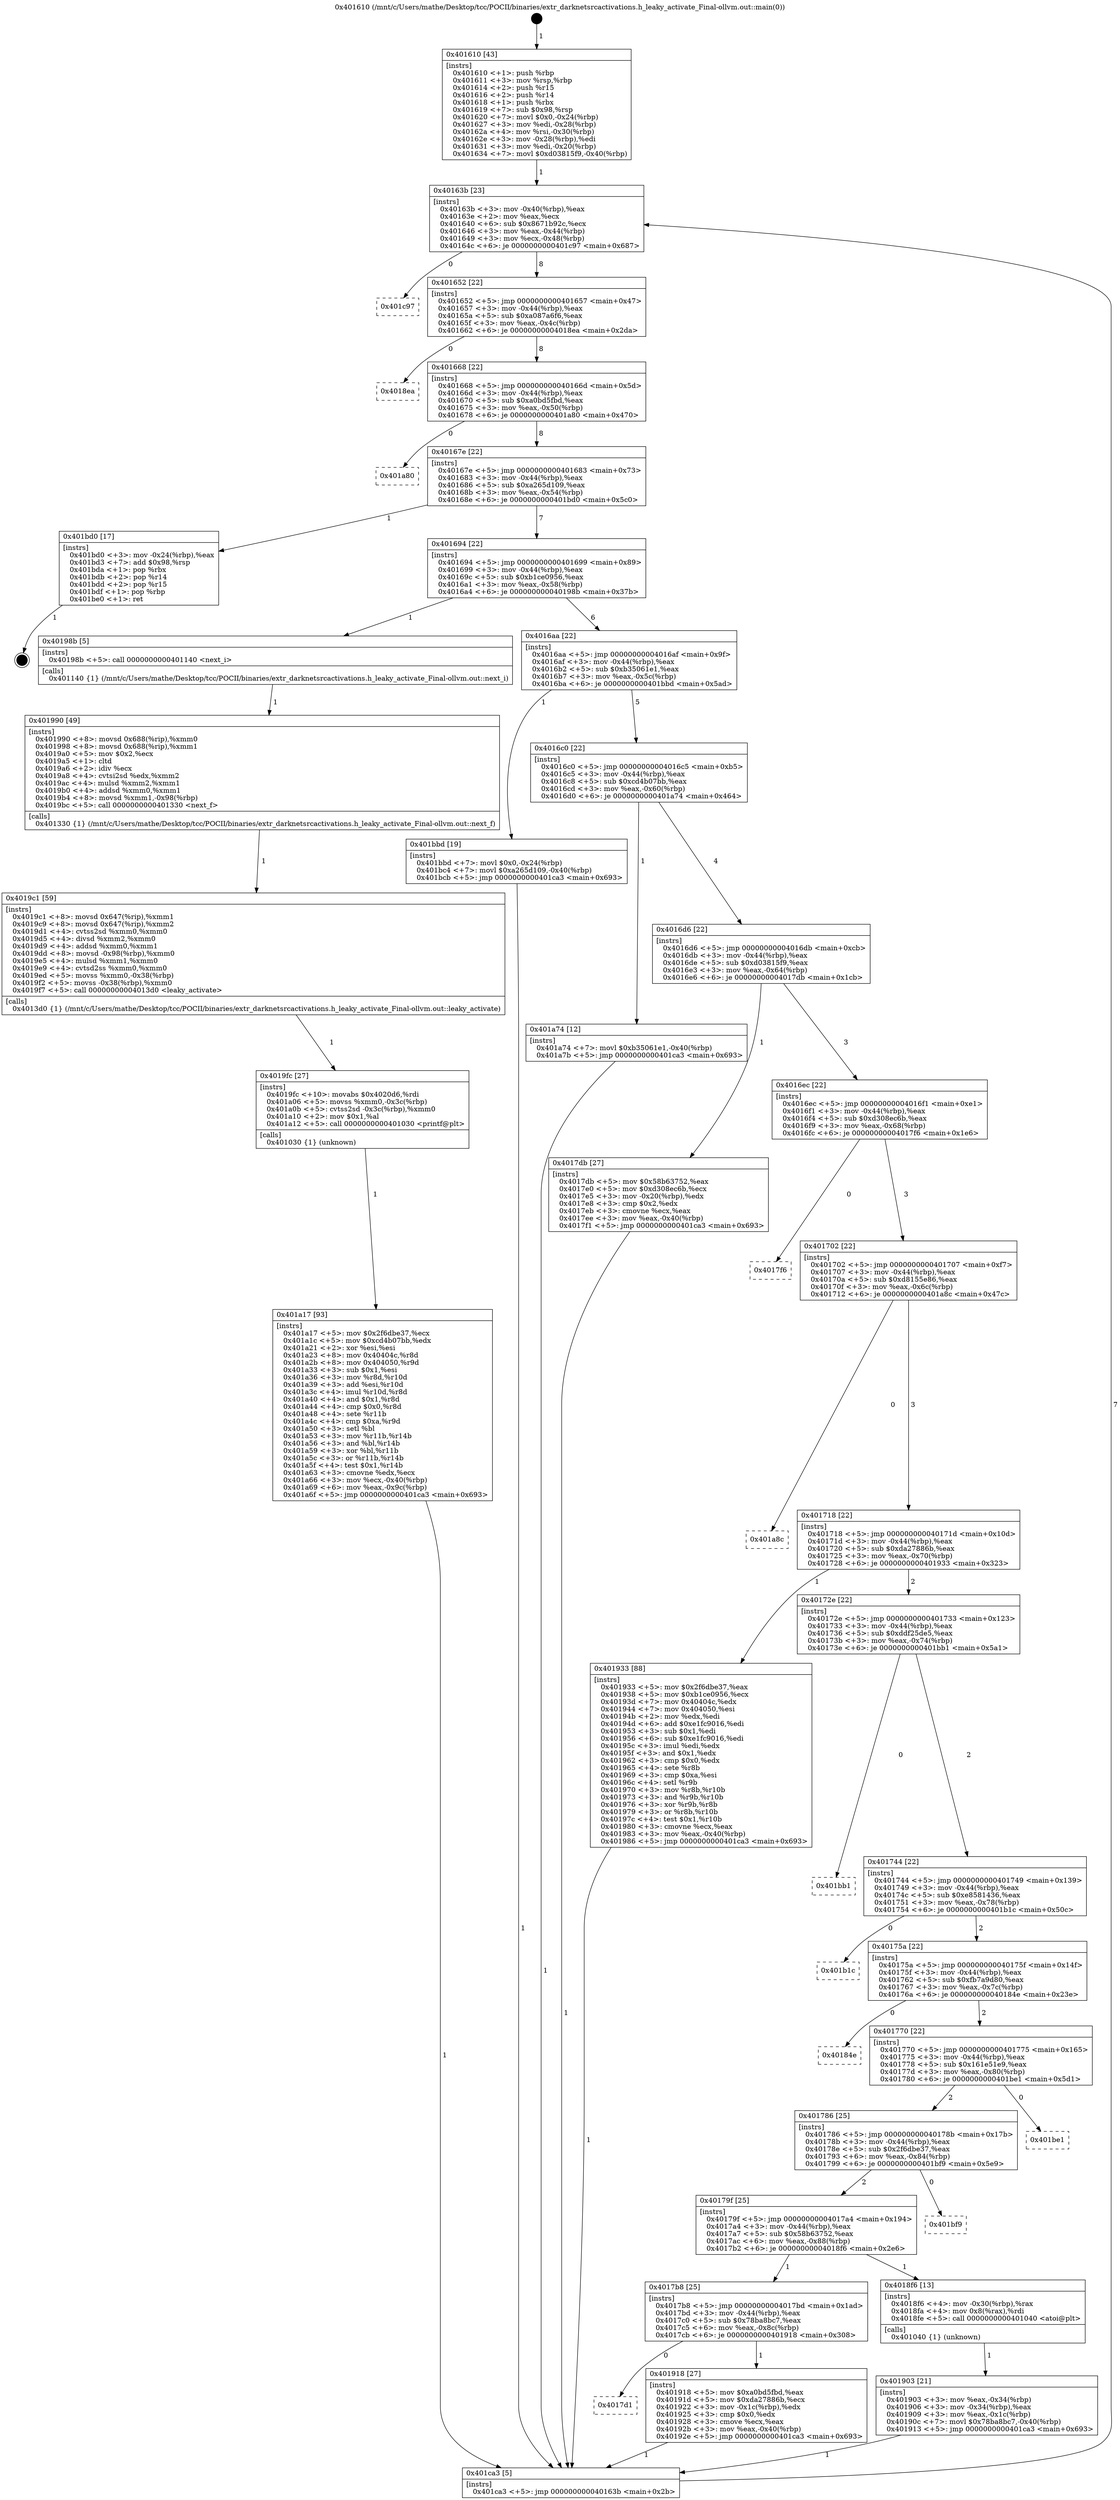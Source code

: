 digraph "0x401610" {
  label = "0x401610 (/mnt/c/Users/mathe/Desktop/tcc/POCII/binaries/extr_darknetsrcactivations.h_leaky_activate_Final-ollvm.out::main(0))"
  labelloc = "t"
  node[shape=record]

  Entry [label="",width=0.3,height=0.3,shape=circle,fillcolor=black,style=filled]
  "0x40163b" [label="{
     0x40163b [23]\l
     | [instrs]\l
     &nbsp;&nbsp;0x40163b \<+3\>: mov -0x40(%rbp),%eax\l
     &nbsp;&nbsp;0x40163e \<+2\>: mov %eax,%ecx\l
     &nbsp;&nbsp;0x401640 \<+6\>: sub $0x8671b92c,%ecx\l
     &nbsp;&nbsp;0x401646 \<+3\>: mov %eax,-0x44(%rbp)\l
     &nbsp;&nbsp;0x401649 \<+3\>: mov %ecx,-0x48(%rbp)\l
     &nbsp;&nbsp;0x40164c \<+6\>: je 0000000000401c97 \<main+0x687\>\l
  }"]
  "0x401c97" [label="{
     0x401c97\l
  }", style=dashed]
  "0x401652" [label="{
     0x401652 [22]\l
     | [instrs]\l
     &nbsp;&nbsp;0x401652 \<+5\>: jmp 0000000000401657 \<main+0x47\>\l
     &nbsp;&nbsp;0x401657 \<+3\>: mov -0x44(%rbp),%eax\l
     &nbsp;&nbsp;0x40165a \<+5\>: sub $0xa087a6f6,%eax\l
     &nbsp;&nbsp;0x40165f \<+3\>: mov %eax,-0x4c(%rbp)\l
     &nbsp;&nbsp;0x401662 \<+6\>: je 00000000004018ea \<main+0x2da\>\l
  }"]
  Exit [label="",width=0.3,height=0.3,shape=circle,fillcolor=black,style=filled,peripheries=2]
  "0x4018ea" [label="{
     0x4018ea\l
  }", style=dashed]
  "0x401668" [label="{
     0x401668 [22]\l
     | [instrs]\l
     &nbsp;&nbsp;0x401668 \<+5\>: jmp 000000000040166d \<main+0x5d\>\l
     &nbsp;&nbsp;0x40166d \<+3\>: mov -0x44(%rbp),%eax\l
     &nbsp;&nbsp;0x401670 \<+5\>: sub $0xa0bd5fbd,%eax\l
     &nbsp;&nbsp;0x401675 \<+3\>: mov %eax,-0x50(%rbp)\l
     &nbsp;&nbsp;0x401678 \<+6\>: je 0000000000401a80 \<main+0x470\>\l
  }"]
  "0x401a17" [label="{
     0x401a17 [93]\l
     | [instrs]\l
     &nbsp;&nbsp;0x401a17 \<+5\>: mov $0x2f6dbe37,%ecx\l
     &nbsp;&nbsp;0x401a1c \<+5\>: mov $0xcd4b07bb,%edx\l
     &nbsp;&nbsp;0x401a21 \<+2\>: xor %esi,%esi\l
     &nbsp;&nbsp;0x401a23 \<+8\>: mov 0x40404c,%r8d\l
     &nbsp;&nbsp;0x401a2b \<+8\>: mov 0x404050,%r9d\l
     &nbsp;&nbsp;0x401a33 \<+3\>: sub $0x1,%esi\l
     &nbsp;&nbsp;0x401a36 \<+3\>: mov %r8d,%r10d\l
     &nbsp;&nbsp;0x401a39 \<+3\>: add %esi,%r10d\l
     &nbsp;&nbsp;0x401a3c \<+4\>: imul %r10d,%r8d\l
     &nbsp;&nbsp;0x401a40 \<+4\>: and $0x1,%r8d\l
     &nbsp;&nbsp;0x401a44 \<+4\>: cmp $0x0,%r8d\l
     &nbsp;&nbsp;0x401a48 \<+4\>: sete %r11b\l
     &nbsp;&nbsp;0x401a4c \<+4\>: cmp $0xa,%r9d\l
     &nbsp;&nbsp;0x401a50 \<+3\>: setl %bl\l
     &nbsp;&nbsp;0x401a53 \<+3\>: mov %r11b,%r14b\l
     &nbsp;&nbsp;0x401a56 \<+3\>: and %bl,%r14b\l
     &nbsp;&nbsp;0x401a59 \<+3\>: xor %bl,%r11b\l
     &nbsp;&nbsp;0x401a5c \<+3\>: or %r11b,%r14b\l
     &nbsp;&nbsp;0x401a5f \<+4\>: test $0x1,%r14b\l
     &nbsp;&nbsp;0x401a63 \<+3\>: cmovne %edx,%ecx\l
     &nbsp;&nbsp;0x401a66 \<+3\>: mov %ecx,-0x40(%rbp)\l
     &nbsp;&nbsp;0x401a69 \<+6\>: mov %eax,-0x9c(%rbp)\l
     &nbsp;&nbsp;0x401a6f \<+5\>: jmp 0000000000401ca3 \<main+0x693\>\l
  }"]
  "0x401a80" [label="{
     0x401a80\l
  }", style=dashed]
  "0x40167e" [label="{
     0x40167e [22]\l
     | [instrs]\l
     &nbsp;&nbsp;0x40167e \<+5\>: jmp 0000000000401683 \<main+0x73\>\l
     &nbsp;&nbsp;0x401683 \<+3\>: mov -0x44(%rbp),%eax\l
     &nbsp;&nbsp;0x401686 \<+5\>: sub $0xa265d109,%eax\l
     &nbsp;&nbsp;0x40168b \<+3\>: mov %eax,-0x54(%rbp)\l
     &nbsp;&nbsp;0x40168e \<+6\>: je 0000000000401bd0 \<main+0x5c0\>\l
  }"]
  "0x4019fc" [label="{
     0x4019fc [27]\l
     | [instrs]\l
     &nbsp;&nbsp;0x4019fc \<+10\>: movabs $0x4020d6,%rdi\l
     &nbsp;&nbsp;0x401a06 \<+5\>: movss %xmm0,-0x3c(%rbp)\l
     &nbsp;&nbsp;0x401a0b \<+5\>: cvtss2sd -0x3c(%rbp),%xmm0\l
     &nbsp;&nbsp;0x401a10 \<+2\>: mov $0x1,%al\l
     &nbsp;&nbsp;0x401a12 \<+5\>: call 0000000000401030 \<printf@plt\>\l
     | [calls]\l
     &nbsp;&nbsp;0x401030 \{1\} (unknown)\l
  }"]
  "0x401bd0" [label="{
     0x401bd0 [17]\l
     | [instrs]\l
     &nbsp;&nbsp;0x401bd0 \<+3\>: mov -0x24(%rbp),%eax\l
     &nbsp;&nbsp;0x401bd3 \<+7\>: add $0x98,%rsp\l
     &nbsp;&nbsp;0x401bda \<+1\>: pop %rbx\l
     &nbsp;&nbsp;0x401bdb \<+2\>: pop %r14\l
     &nbsp;&nbsp;0x401bdd \<+2\>: pop %r15\l
     &nbsp;&nbsp;0x401bdf \<+1\>: pop %rbp\l
     &nbsp;&nbsp;0x401be0 \<+1\>: ret\l
  }"]
  "0x401694" [label="{
     0x401694 [22]\l
     | [instrs]\l
     &nbsp;&nbsp;0x401694 \<+5\>: jmp 0000000000401699 \<main+0x89\>\l
     &nbsp;&nbsp;0x401699 \<+3\>: mov -0x44(%rbp),%eax\l
     &nbsp;&nbsp;0x40169c \<+5\>: sub $0xb1ce0956,%eax\l
     &nbsp;&nbsp;0x4016a1 \<+3\>: mov %eax,-0x58(%rbp)\l
     &nbsp;&nbsp;0x4016a4 \<+6\>: je 000000000040198b \<main+0x37b\>\l
  }"]
  "0x4019c1" [label="{
     0x4019c1 [59]\l
     | [instrs]\l
     &nbsp;&nbsp;0x4019c1 \<+8\>: movsd 0x647(%rip),%xmm1\l
     &nbsp;&nbsp;0x4019c9 \<+8\>: movsd 0x647(%rip),%xmm2\l
     &nbsp;&nbsp;0x4019d1 \<+4\>: cvtss2sd %xmm0,%xmm0\l
     &nbsp;&nbsp;0x4019d5 \<+4\>: divsd %xmm2,%xmm0\l
     &nbsp;&nbsp;0x4019d9 \<+4\>: addsd %xmm0,%xmm1\l
     &nbsp;&nbsp;0x4019dd \<+8\>: movsd -0x98(%rbp),%xmm0\l
     &nbsp;&nbsp;0x4019e5 \<+4\>: mulsd %xmm1,%xmm0\l
     &nbsp;&nbsp;0x4019e9 \<+4\>: cvtsd2ss %xmm0,%xmm0\l
     &nbsp;&nbsp;0x4019ed \<+5\>: movss %xmm0,-0x38(%rbp)\l
     &nbsp;&nbsp;0x4019f2 \<+5\>: movss -0x38(%rbp),%xmm0\l
     &nbsp;&nbsp;0x4019f7 \<+5\>: call 00000000004013d0 \<leaky_activate\>\l
     | [calls]\l
     &nbsp;&nbsp;0x4013d0 \{1\} (/mnt/c/Users/mathe/Desktop/tcc/POCII/binaries/extr_darknetsrcactivations.h_leaky_activate_Final-ollvm.out::leaky_activate)\l
  }"]
  "0x40198b" [label="{
     0x40198b [5]\l
     | [instrs]\l
     &nbsp;&nbsp;0x40198b \<+5\>: call 0000000000401140 \<next_i\>\l
     | [calls]\l
     &nbsp;&nbsp;0x401140 \{1\} (/mnt/c/Users/mathe/Desktop/tcc/POCII/binaries/extr_darknetsrcactivations.h_leaky_activate_Final-ollvm.out::next_i)\l
  }"]
  "0x4016aa" [label="{
     0x4016aa [22]\l
     | [instrs]\l
     &nbsp;&nbsp;0x4016aa \<+5\>: jmp 00000000004016af \<main+0x9f\>\l
     &nbsp;&nbsp;0x4016af \<+3\>: mov -0x44(%rbp),%eax\l
     &nbsp;&nbsp;0x4016b2 \<+5\>: sub $0xb35061e1,%eax\l
     &nbsp;&nbsp;0x4016b7 \<+3\>: mov %eax,-0x5c(%rbp)\l
     &nbsp;&nbsp;0x4016ba \<+6\>: je 0000000000401bbd \<main+0x5ad\>\l
  }"]
  "0x401990" [label="{
     0x401990 [49]\l
     | [instrs]\l
     &nbsp;&nbsp;0x401990 \<+8\>: movsd 0x688(%rip),%xmm0\l
     &nbsp;&nbsp;0x401998 \<+8\>: movsd 0x688(%rip),%xmm1\l
     &nbsp;&nbsp;0x4019a0 \<+5\>: mov $0x2,%ecx\l
     &nbsp;&nbsp;0x4019a5 \<+1\>: cltd\l
     &nbsp;&nbsp;0x4019a6 \<+2\>: idiv %ecx\l
     &nbsp;&nbsp;0x4019a8 \<+4\>: cvtsi2sd %edx,%xmm2\l
     &nbsp;&nbsp;0x4019ac \<+4\>: mulsd %xmm2,%xmm1\l
     &nbsp;&nbsp;0x4019b0 \<+4\>: addsd %xmm0,%xmm1\l
     &nbsp;&nbsp;0x4019b4 \<+8\>: movsd %xmm1,-0x98(%rbp)\l
     &nbsp;&nbsp;0x4019bc \<+5\>: call 0000000000401330 \<next_f\>\l
     | [calls]\l
     &nbsp;&nbsp;0x401330 \{1\} (/mnt/c/Users/mathe/Desktop/tcc/POCII/binaries/extr_darknetsrcactivations.h_leaky_activate_Final-ollvm.out::next_f)\l
  }"]
  "0x401bbd" [label="{
     0x401bbd [19]\l
     | [instrs]\l
     &nbsp;&nbsp;0x401bbd \<+7\>: movl $0x0,-0x24(%rbp)\l
     &nbsp;&nbsp;0x401bc4 \<+7\>: movl $0xa265d109,-0x40(%rbp)\l
     &nbsp;&nbsp;0x401bcb \<+5\>: jmp 0000000000401ca3 \<main+0x693\>\l
  }"]
  "0x4016c0" [label="{
     0x4016c0 [22]\l
     | [instrs]\l
     &nbsp;&nbsp;0x4016c0 \<+5\>: jmp 00000000004016c5 \<main+0xb5\>\l
     &nbsp;&nbsp;0x4016c5 \<+3\>: mov -0x44(%rbp),%eax\l
     &nbsp;&nbsp;0x4016c8 \<+5\>: sub $0xcd4b07bb,%eax\l
     &nbsp;&nbsp;0x4016cd \<+3\>: mov %eax,-0x60(%rbp)\l
     &nbsp;&nbsp;0x4016d0 \<+6\>: je 0000000000401a74 \<main+0x464\>\l
  }"]
  "0x4017d1" [label="{
     0x4017d1\l
  }", style=dashed]
  "0x401a74" [label="{
     0x401a74 [12]\l
     | [instrs]\l
     &nbsp;&nbsp;0x401a74 \<+7\>: movl $0xb35061e1,-0x40(%rbp)\l
     &nbsp;&nbsp;0x401a7b \<+5\>: jmp 0000000000401ca3 \<main+0x693\>\l
  }"]
  "0x4016d6" [label="{
     0x4016d6 [22]\l
     | [instrs]\l
     &nbsp;&nbsp;0x4016d6 \<+5\>: jmp 00000000004016db \<main+0xcb\>\l
     &nbsp;&nbsp;0x4016db \<+3\>: mov -0x44(%rbp),%eax\l
     &nbsp;&nbsp;0x4016de \<+5\>: sub $0xd03815f9,%eax\l
     &nbsp;&nbsp;0x4016e3 \<+3\>: mov %eax,-0x64(%rbp)\l
     &nbsp;&nbsp;0x4016e6 \<+6\>: je 00000000004017db \<main+0x1cb\>\l
  }"]
  "0x401918" [label="{
     0x401918 [27]\l
     | [instrs]\l
     &nbsp;&nbsp;0x401918 \<+5\>: mov $0xa0bd5fbd,%eax\l
     &nbsp;&nbsp;0x40191d \<+5\>: mov $0xda27886b,%ecx\l
     &nbsp;&nbsp;0x401922 \<+3\>: mov -0x1c(%rbp),%edx\l
     &nbsp;&nbsp;0x401925 \<+3\>: cmp $0x0,%edx\l
     &nbsp;&nbsp;0x401928 \<+3\>: cmove %ecx,%eax\l
     &nbsp;&nbsp;0x40192b \<+3\>: mov %eax,-0x40(%rbp)\l
     &nbsp;&nbsp;0x40192e \<+5\>: jmp 0000000000401ca3 \<main+0x693\>\l
  }"]
  "0x4017db" [label="{
     0x4017db [27]\l
     | [instrs]\l
     &nbsp;&nbsp;0x4017db \<+5\>: mov $0x58b63752,%eax\l
     &nbsp;&nbsp;0x4017e0 \<+5\>: mov $0xd308ec6b,%ecx\l
     &nbsp;&nbsp;0x4017e5 \<+3\>: mov -0x20(%rbp),%edx\l
     &nbsp;&nbsp;0x4017e8 \<+3\>: cmp $0x2,%edx\l
     &nbsp;&nbsp;0x4017eb \<+3\>: cmovne %ecx,%eax\l
     &nbsp;&nbsp;0x4017ee \<+3\>: mov %eax,-0x40(%rbp)\l
     &nbsp;&nbsp;0x4017f1 \<+5\>: jmp 0000000000401ca3 \<main+0x693\>\l
  }"]
  "0x4016ec" [label="{
     0x4016ec [22]\l
     | [instrs]\l
     &nbsp;&nbsp;0x4016ec \<+5\>: jmp 00000000004016f1 \<main+0xe1\>\l
     &nbsp;&nbsp;0x4016f1 \<+3\>: mov -0x44(%rbp),%eax\l
     &nbsp;&nbsp;0x4016f4 \<+5\>: sub $0xd308ec6b,%eax\l
     &nbsp;&nbsp;0x4016f9 \<+3\>: mov %eax,-0x68(%rbp)\l
     &nbsp;&nbsp;0x4016fc \<+6\>: je 00000000004017f6 \<main+0x1e6\>\l
  }"]
  "0x401ca3" [label="{
     0x401ca3 [5]\l
     | [instrs]\l
     &nbsp;&nbsp;0x401ca3 \<+5\>: jmp 000000000040163b \<main+0x2b\>\l
  }"]
  "0x401610" [label="{
     0x401610 [43]\l
     | [instrs]\l
     &nbsp;&nbsp;0x401610 \<+1\>: push %rbp\l
     &nbsp;&nbsp;0x401611 \<+3\>: mov %rsp,%rbp\l
     &nbsp;&nbsp;0x401614 \<+2\>: push %r15\l
     &nbsp;&nbsp;0x401616 \<+2\>: push %r14\l
     &nbsp;&nbsp;0x401618 \<+1\>: push %rbx\l
     &nbsp;&nbsp;0x401619 \<+7\>: sub $0x98,%rsp\l
     &nbsp;&nbsp;0x401620 \<+7\>: movl $0x0,-0x24(%rbp)\l
     &nbsp;&nbsp;0x401627 \<+3\>: mov %edi,-0x28(%rbp)\l
     &nbsp;&nbsp;0x40162a \<+4\>: mov %rsi,-0x30(%rbp)\l
     &nbsp;&nbsp;0x40162e \<+3\>: mov -0x28(%rbp),%edi\l
     &nbsp;&nbsp;0x401631 \<+3\>: mov %edi,-0x20(%rbp)\l
     &nbsp;&nbsp;0x401634 \<+7\>: movl $0xd03815f9,-0x40(%rbp)\l
  }"]
  "0x401903" [label="{
     0x401903 [21]\l
     | [instrs]\l
     &nbsp;&nbsp;0x401903 \<+3\>: mov %eax,-0x34(%rbp)\l
     &nbsp;&nbsp;0x401906 \<+3\>: mov -0x34(%rbp),%eax\l
     &nbsp;&nbsp;0x401909 \<+3\>: mov %eax,-0x1c(%rbp)\l
     &nbsp;&nbsp;0x40190c \<+7\>: movl $0x78ba8bc7,-0x40(%rbp)\l
     &nbsp;&nbsp;0x401913 \<+5\>: jmp 0000000000401ca3 \<main+0x693\>\l
  }"]
  "0x4017f6" [label="{
     0x4017f6\l
  }", style=dashed]
  "0x401702" [label="{
     0x401702 [22]\l
     | [instrs]\l
     &nbsp;&nbsp;0x401702 \<+5\>: jmp 0000000000401707 \<main+0xf7\>\l
     &nbsp;&nbsp;0x401707 \<+3\>: mov -0x44(%rbp),%eax\l
     &nbsp;&nbsp;0x40170a \<+5\>: sub $0xd8155e86,%eax\l
     &nbsp;&nbsp;0x40170f \<+3\>: mov %eax,-0x6c(%rbp)\l
     &nbsp;&nbsp;0x401712 \<+6\>: je 0000000000401a8c \<main+0x47c\>\l
  }"]
  "0x4017b8" [label="{
     0x4017b8 [25]\l
     | [instrs]\l
     &nbsp;&nbsp;0x4017b8 \<+5\>: jmp 00000000004017bd \<main+0x1ad\>\l
     &nbsp;&nbsp;0x4017bd \<+3\>: mov -0x44(%rbp),%eax\l
     &nbsp;&nbsp;0x4017c0 \<+5\>: sub $0x78ba8bc7,%eax\l
     &nbsp;&nbsp;0x4017c5 \<+6\>: mov %eax,-0x8c(%rbp)\l
     &nbsp;&nbsp;0x4017cb \<+6\>: je 0000000000401918 \<main+0x308\>\l
  }"]
  "0x401a8c" [label="{
     0x401a8c\l
  }", style=dashed]
  "0x401718" [label="{
     0x401718 [22]\l
     | [instrs]\l
     &nbsp;&nbsp;0x401718 \<+5\>: jmp 000000000040171d \<main+0x10d\>\l
     &nbsp;&nbsp;0x40171d \<+3\>: mov -0x44(%rbp),%eax\l
     &nbsp;&nbsp;0x401720 \<+5\>: sub $0xda27886b,%eax\l
     &nbsp;&nbsp;0x401725 \<+3\>: mov %eax,-0x70(%rbp)\l
     &nbsp;&nbsp;0x401728 \<+6\>: je 0000000000401933 \<main+0x323\>\l
  }"]
  "0x4018f6" [label="{
     0x4018f6 [13]\l
     | [instrs]\l
     &nbsp;&nbsp;0x4018f6 \<+4\>: mov -0x30(%rbp),%rax\l
     &nbsp;&nbsp;0x4018fa \<+4\>: mov 0x8(%rax),%rdi\l
     &nbsp;&nbsp;0x4018fe \<+5\>: call 0000000000401040 \<atoi@plt\>\l
     | [calls]\l
     &nbsp;&nbsp;0x401040 \{1\} (unknown)\l
  }"]
  "0x401933" [label="{
     0x401933 [88]\l
     | [instrs]\l
     &nbsp;&nbsp;0x401933 \<+5\>: mov $0x2f6dbe37,%eax\l
     &nbsp;&nbsp;0x401938 \<+5\>: mov $0xb1ce0956,%ecx\l
     &nbsp;&nbsp;0x40193d \<+7\>: mov 0x40404c,%edx\l
     &nbsp;&nbsp;0x401944 \<+7\>: mov 0x404050,%esi\l
     &nbsp;&nbsp;0x40194b \<+2\>: mov %edx,%edi\l
     &nbsp;&nbsp;0x40194d \<+6\>: add $0xe1fc9016,%edi\l
     &nbsp;&nbsp;0x401953 \<+3\>: sub $0x1,%edi\l
     &nbsp;&nbsp;0x401956 \<+6\>: sub $0xe1fc9016,%edi\l
     &nbsp;&nbsp;0x40195c \<+3\>: imul %edi,%edx\l
     &nbsp;&nbsp;0x40195f \<+3\>: and $0x1,%edx\l
     &nbsp;&nbsp;0x401962 \<+3\>: cmp $0x0,%edx\l
     &nbsp;&nbsp;0x401965 \<+4\>: sete %r8b\l
     &nbsp;&nbsp;0x401969 \<+3\>: cmp $0xa,%esi\l
     &nbsp;&nbsp;0x40196c \<+4\>: setl %r9b\l
     &nbsp;&nbsp;0x401970 \<+3\>: mov %r8b,%r10b\l
     &nbsp;&nbsp;0x401973 \<+3\>: and %r9b,%r10b\l
     &nbsp;&nbsp;0x401976 \<+3\>: xor %r9b,%r8b\l
     &nbsp;&nbsp;0x401979 \<+3\>: or %r8b,%r10b\l
     &nbsp;&nbsp;0x40197c \<+4\>: test $0x1,%r10b\l
     &nbsp;&nbsp;0x401980 \<+3\>: cmovne %ecx,%eax\l
     &nbsp;&nbsp;0x401983 \<+3\>: mov %eax,-0x40(%rbp)\l
     &nbsp;&nbsp;0x401986 \<+5\>: jmp 0000000000401ca3 \<main+0x693\>\l
  }"]
  "0x40172e" [label="{
     0x40172e [22]\l
     | [instrs]\l
     &nbsp;&nbsp;0x40172e \<+5\>: jmp 0000000000401733 \<main+0x123\>\l
     &nbsp;&nbsp;0x401733 \<+3\>: mov -0x44(%rbp),%eax\l
     &nbsp;&nbsp;0x401736 \<+5\>: sub $0xddf25de5,%eax\l
     &nbsp;&nbsp;0x40173b \<+3\>: mov %eax,-0x74(%rbp)\l
     &nbsp;&nbsp;0x40173e \<+6\>: je 0000000000401bb1 \<main+0x5a1\>\l
  }"]
  "0x40179f" [label="{
     0x40179f [25]\l
     | [instrs]\l
     &nbsp;&nbsp;0x40179f \<+5\>: jmp 00000000004017a4 \<main+0x194\>\l
     &nbsp;&nbsp;0x4017a4 \<+3\>: mov -0x44(%rbp),%eax\l
     &nbsp;&nbsp;0x4017a7 \<+5\>: sub $0x58b63752,%eax\l
     &nbsp;&nbsp;0x4017ac \<+6\>: mov %eax,-0x88(%rbp)\l
     &nbsp;&nbsp;0x4017b2 \<+6\>: je 00000000004018f6 \<main+0x2e6\>\l
  }"]
  "0x401bb1" [label="{
     0x401bb1\l
  }", style=dashed]
  "0x401744" [label="{
     0x401744 [22]\l
     | [instrs]\l
     &nbsp;&nbsp;0x401744 \<+5\>: jmp 0000000000401749 \<main+0x139\>\l
     &nbsp;&nbsp;0x401749 \<+3\>: mov -0x44(%rbp),%eax\l
     &nbsp;&nbsp;0x40174c \<+5\>: sub $0xe8581436,%eax\l
     &nbsp;&nbsp;0x401751 \<+3\>: mov %eax,-0x78(%rbp)\l
     &nbsp;&nbsp;0x401754 \<+6\>: je 0000000000401b1c \<main+0x50c\>\l
  }"]
  "0x401bf9" [label="{
     0x401bf9\l
  }", style=dashed]
  "0x401b1c" [label="{
     0x401b1c\l
  }", style=dashed]
  "0x40175a" [label="{
     0x40175a [22]\l
     | [instrs]\l
     &nbsp;&nbsp;0x40175a \<+5\>: jmp 000000000040175f \<main+0x14f\>\l
     &nbsp;&nbsp;0x40175f \<+3\>: mov -0x44(%rbp),%eax\l
     &nbsp;&nbsp;0x401762 \<+5\>: sub $0xfb7a9d80,%eax\l
     &nbsp;&nbsp;0x401767 \<+3\>: mov %eax,-0x7c(%rbp)\l
     &nbsp;&nbsp;0x40176a \<+6\>: je 000000000040184e \<main+0x23e\>\l
  }"]
  "0x401786" [label="{
     0x401786 [25]\l
     | [instrs]\l
     &nbsp;&nbsp;0x401786 \<+5\>: jmp 000000000040178b \<main+0x17b\>\l
     &nbsp;&nbsp;0x40178b \<+3\>: mov -0x44(%rbp),%eax\l
     &nbsp;&nbsp;0x40178e \<+5\>: sub $0x2f6dbe37,%eax\l
     &nbsp;&nbsp;0x401793 \<+6\>: mov %eax,-0x84(%rbp)\l
     &nbsp;&nbsp;0x401799 \<+6\>: je 0000000000401bf9 \<main+0x5e9\>\l
  }"]
  "0x40184e" [label="{
     0x40184e\l
  }", style=dashed]
  "0x401770" [label="{
     0x401770 [22]\l
     | [instrs]\l
     &nbsp;&nbsp;0x401770 \<+5\>: jmp 0000000000401775 \<main+0x165\>\l
     &nbsp;&nbsp;0x401775 \<+3\>: mov -0x44(%rbp),%eax\l
     &nbsp;&nbsp;0x401778 \<+5\>: sub $0x161e51e9,%eax\l
     &nbsp;&nbsp;0x40177d \<+3\>: mov %eax,-0x80(%rbp)\l
     &nbsp;&nbsp;0x401780 \<+6\>: je 0000000000401be1 \<main+0x5d1\>\l
  }"]
  "0x401be1" [label="{
     0x401be1\l
  }", style=dashed]
  Entry -> "0x401610" [label=" 1"]
  "0x40163b" -> "0x401c97" [label=" 0"]
  "0x40163b" -> "0x401652" [label=" 8"]
  "0x401bd0" -> Exit [label=" 1"]
  "0x401652" -> "0x4018ea" [label=" 0"]
  "0x401652" -> "0x401668" [label=" 8"]
  "0x401bbd" -> "0x401ca3" [label=" 1"]
  "0x401668" -> "0x401a80" [label=" 0"]
  "0x401668" -> "0x40167e" [label=" 8"]
  "0x401a74" -> "0x401ca3" [label=" 1"]
  "0x40167e" -> "0x401bd0" [label=" 1"]
  "0x40167e" -> "0x401694" [label=" 7"]
  "0x401a17" -> "0x401ca3" [label=" 1"]
  "0x401694" -> "0x40198b" [label=" 1"]
  "0x401694" -> "0x4016aa" [label=" 6"]
  "0x4019fc" -> "0x401a17" [label=" 1"]
  "0x4016aa" -> "0x401bbd" [label=" 1"]
  "0x4016aa" -> "0x4016c0" [label=" 5"]
  "0x4019c1" -> "0x4019fc" [label=" 1"]
  "0x4016c0" -> "0x401a74" [label=" 1"]
  "0x4016c0" -> "0x4016d6" [label=" 4"]
  "0x401990" -> "0x4019c1" [label=" 1"]
  "0x4016d6" -> "0x4017db" [label=" 1"]
  "0x4016d6" -> "0x4016ec" [label=" 3"]
  "0x4017db" -> "0x401ca3" [label=" 1"]
  "0x401610" -> "0x40163b" [label=" 1"]
  "0x401ca3" -> "0x40163b" [label=" 7"]
  "0x40198b" -> "0x401990" [label=" 1"]
  "0x4016ec" -> "0x4017f6" [label=" 0"]
  "0x4016ec" -> "0x401702" [label=" 3"]
  "0x401918" -> "0x401ca3" [label=" 1"]
  "0x401702" -> "0x401a8c" [label=" 0"]
  "0x401702" -> "0x401718" [label=" 3"]
  "0x4017b8" -> "0x4017d1" [label=" 0"]
  "0x401718" -> "0x401933" [label=" 1"]
  "0x401718" -> "0x40172e" [label=" 2"]
  "0x4017b8" -> "0x401918" [label=" 1"]
  "0x40172e" -> "0x401bb1" [label=" 0"]
  "0x40172e" -> "0x401744" [label=" 2"]
  "0x401903" -> "0x401ca3" [label=" 1"]
  "0x401744" -> "0x401b1c" [label=" 0"]
  "0x401744" -> "0x40175a" [label=" 2"]
  "0x4018f6" -> "0x401903" [label=" 1"]
  "0x40175a" -> "0x40184e" [label=" 0"]
  "0x40175a" -> "0x401770" [label=" 2"]
  "0x40179f" -> "0x4018f6" [label=" 1"]
  "0x401770" -> "0x401be1" [label=" 0"]
  "0x401770" -> "0x401786" [label=" 2"]
  "0x40179f" -> "0x4017b8" [label=" 1"]
  "0x401786" -> "0x401bf9" [label=" 0"]
  "0x401786" -> "0x40179f" [label=" 2"]
  "0x401933" -> "0x401ca3" [label=" 1"]
}
